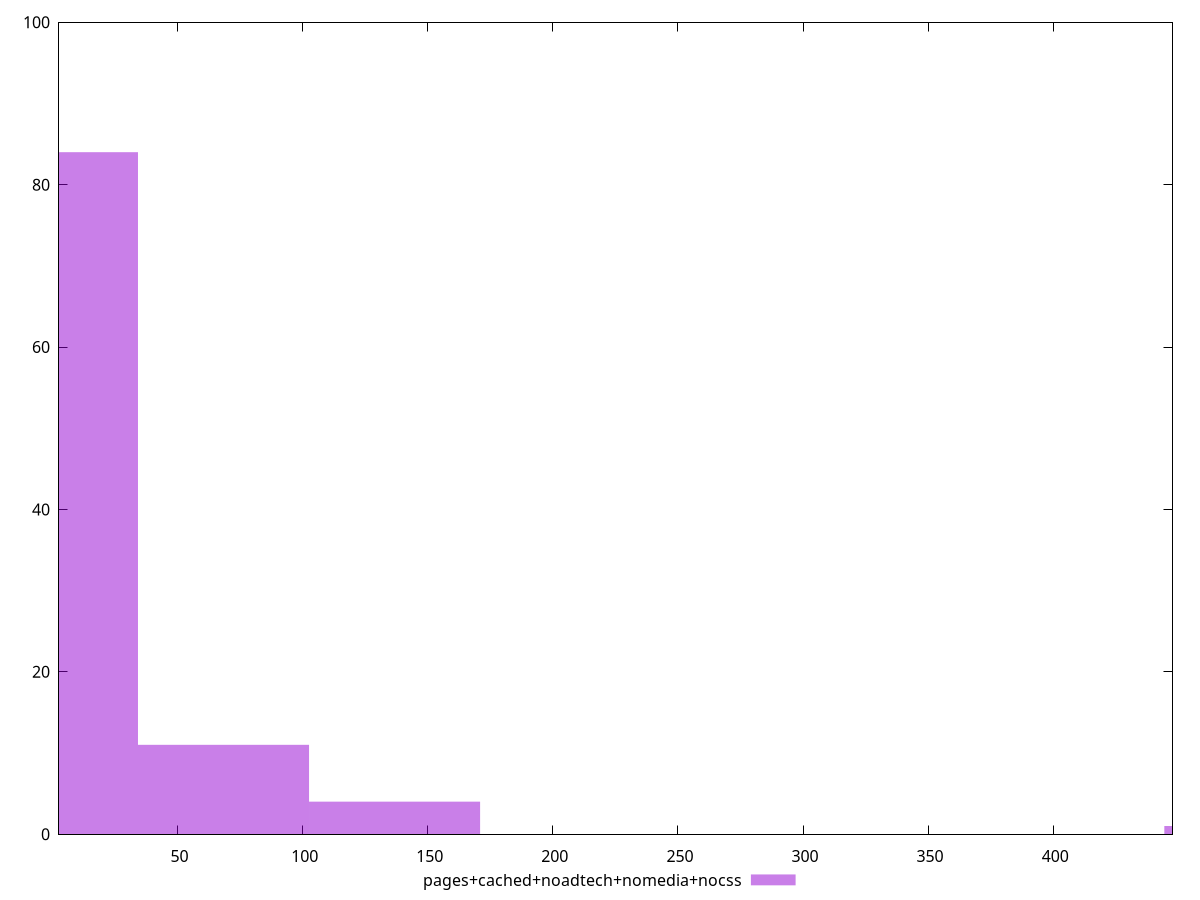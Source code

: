 reset

$pagesCachedNoadtechNomediaNocss <<EOF
478.6060427250975 1
68.37229181787107 11
0 84
136.74458363574215 4
EOF

set key outside below
set boxwidth 68.37229181787107
set xrange [2.6169999999999995:447.687]
set yrange [0:100]
set trange [0:100]
set style fill transparent solid 0.5 noborder
set terminal svg size 640, 490 enhanced background rgb 'white'
set output "report_00015_2021-02-09T16-11-33.973Z/server-response-time/comparison/histogram/4_vs_5.svg"

plot $pagesCachedNoadtechNomediaNocss title "pages+cached+noadtech+nomedia+nocss" with boxes

reset
